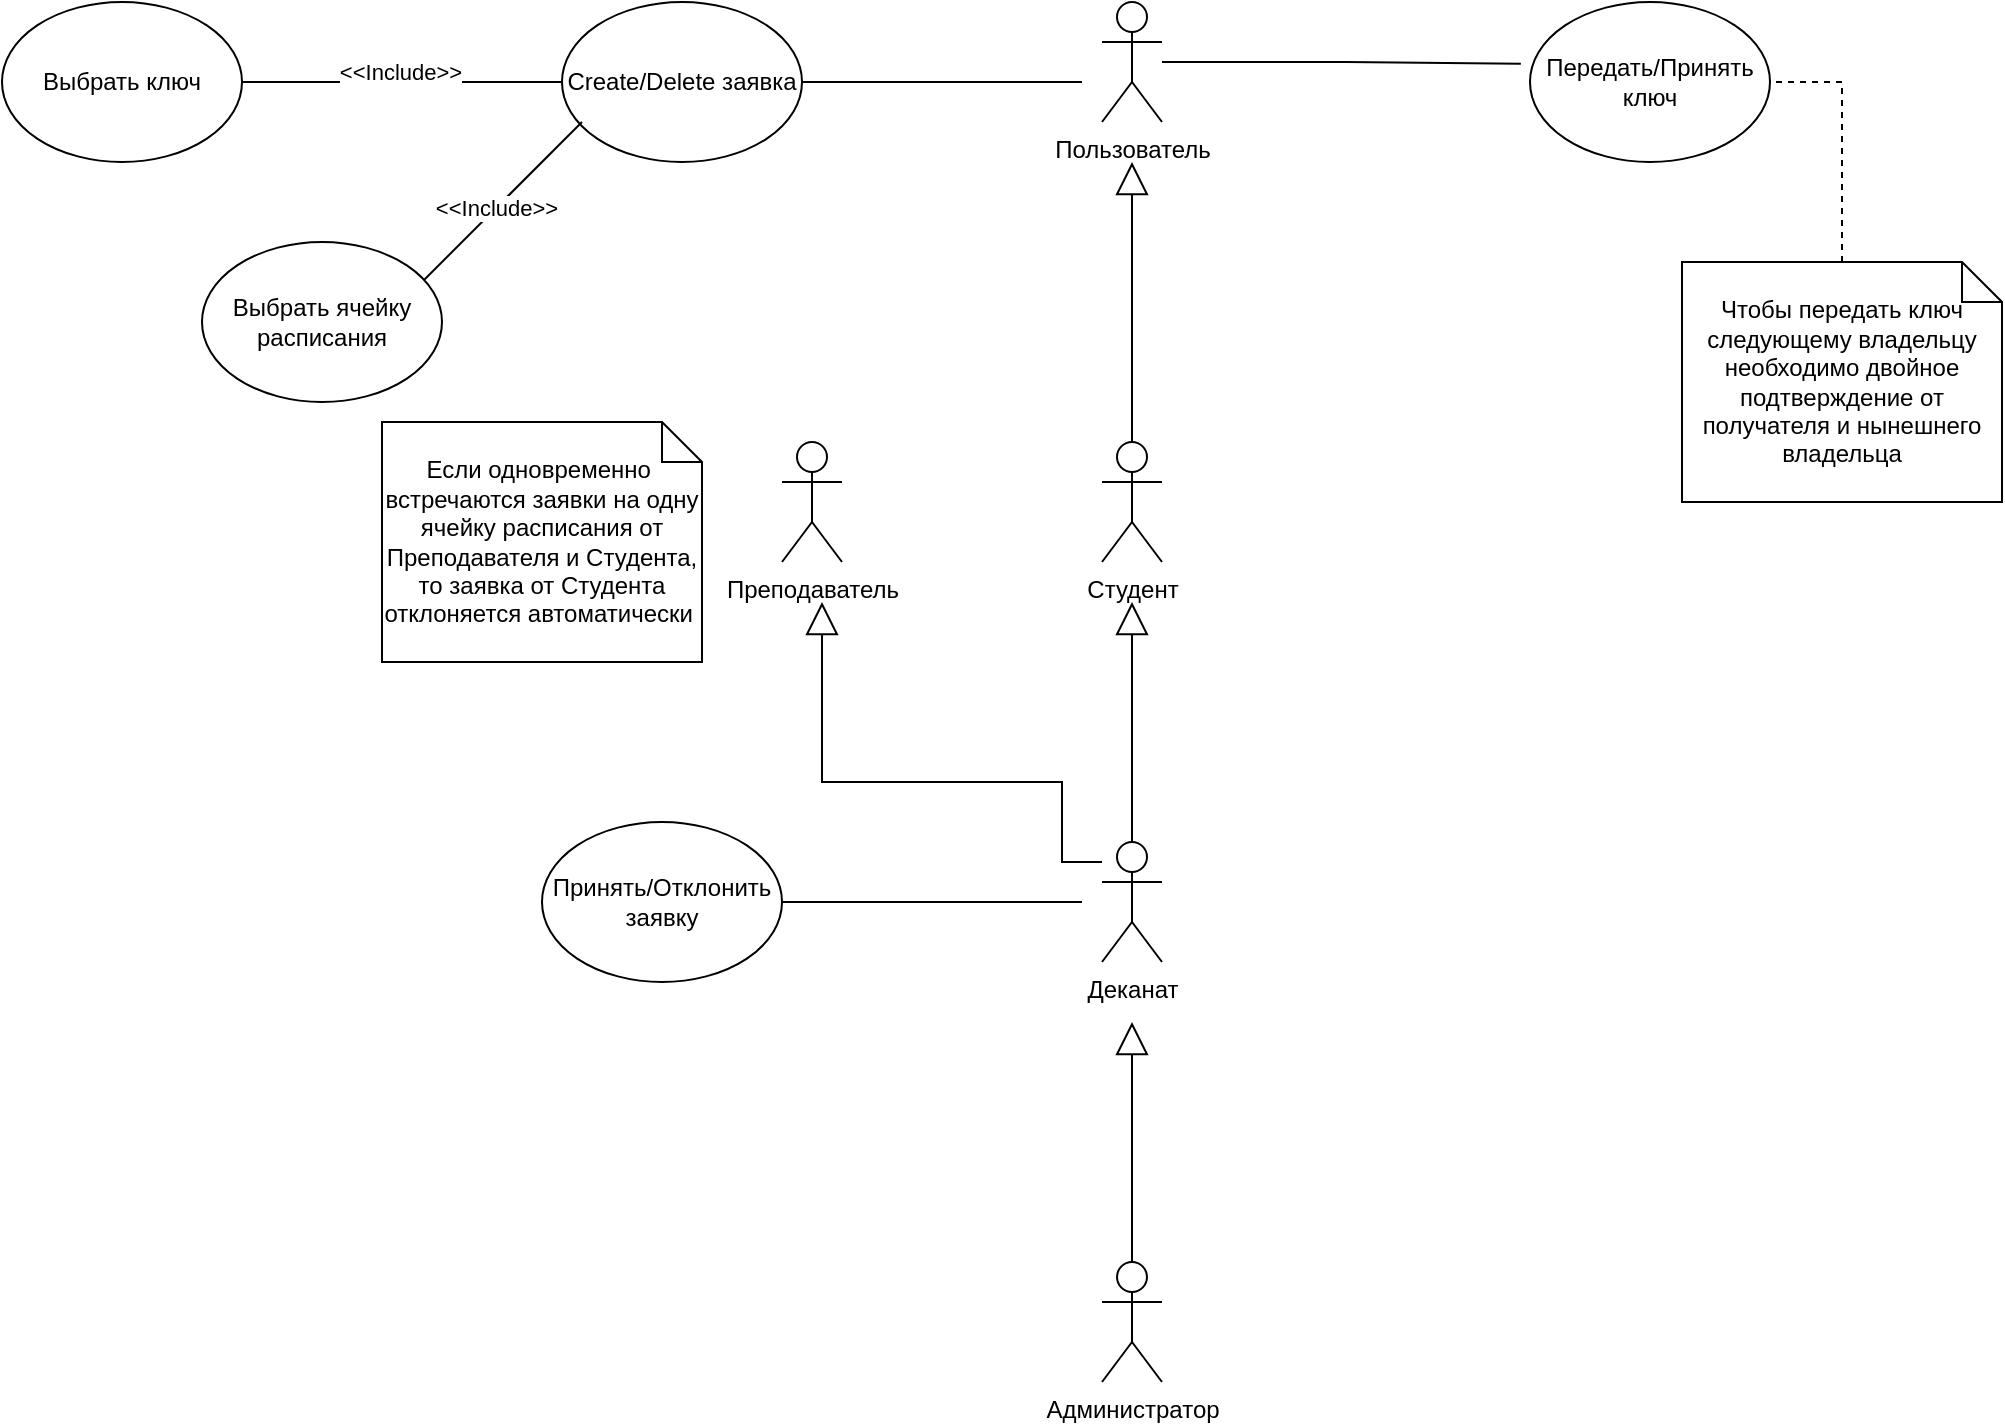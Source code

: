 <mxfile version="23.1.7" type="device">
  <diagram name="Страница — 1" id="h3Zj_za7DZhZ4qoWitme">
    <mxGraphModel dx="2324" dy="866" grid="1" gridSize="10" guides="1" tooltips="1" connect="1" arrows="1" fold="1" page="1" pageScale="1" pageWidth="827" pageHeight="1169" math="0" shadow="0">
      <root>
        <mxCell id="0" />
        <mxCell id="1" parent="0" />
        <mxCell id="FqfnRDdDCg9e_Ic1tB9_-1" value="Пользователь&lt;div&gt;&lt;br/&gt;&lt;/div&gt;" style="shape=umlActor;verticalLabelPosition=bottom;verticalAlign=top;html=1;outlineConnect=0;" vertex="1" parent="1">
          <mxGeometry x="200" y="10" width="30" height="60" as="geometry" />
        </mxCell>
        <mxCell id="FqfnRDdDCg9e_Ic1tB9_-12" style="edgeStyle=orthogonalEdgeStyle;rounded=0;orthogonalLoop=1;jettySize=auto;html=1;endArrow=block;endFill=0;endSize=14;" edge="1" parent="1" source="FqfnRDdDCg9e_Ic1tB9_-2">
          <mxGeometry relative="1" as="geometry">
            <mxPoint x="215" y="520" as="targetPoint" />
          </mxGeometry>
        </mxCell>
        <mxCell id="FqfnRDdDCg9e_Ic1tB9_-2" value="Администратор" style="shape=umlActor;verticalLabelPosition=bottom;verticalAlign=top;html=1;outlineConnect=0;" vertex="1" parent="1">
          <mxGeometry x="200" y="640" width="30" height="60" as="geometry" />
        </mxCell>
        <mxCell id="FqfnRDdDCg9e_Ic1tB9_-11" style="edgeStyle=orthogonalEdgeStyle;rounded=0;orthogonalLoop=1;jettySize=auto;html=1;endArrow=block;endFill=0;endSize=14;" edge="1" parent="1" source="FqfnRDdDCg9e_Ic1tB9_-4">
          <mxGeometry relative="1" as="geometry">
            <mxPoint x="215" y="310" as="targetPoint" />
          </mxGeometry>
        </mxCell>
        <mxCell id="FqfnRDdDCg9e_Ic1tB9_-29" style="edgeStyle=orthogonalEdgeStyle;rounded=0;orthogonalLoop=1;jettySize=auto;html=1;endArrow=block;endFill=0;endSize=14;" edge="1" parent="1" source="FqfnRDdDCg9e_Ic1tB9_-4">
          <mxGeometry relative="1" as="geometry">
            <mxPoint x="60" y="310" as="targetPoint" />
            <Array as="points">
              <mxPoint x="180" y="440" />
              <mxPoint x="180" y="400" />
              <mxPoint x="60" y="400" />
            </Array>
          </mxGeometry>
        </mxCell>
        <mxCell id="FqfnRDdDCg9e_Ic1tB9_-4" value="Деканат" style="shape=umlActor;verticalLabelPosition=bottom;verticalAlign=top;html=1;outlineConnect=0;" vertex="1" parent="1">
          <mxGeometry x="200" y="430" width="30" height="60" as="geometry" />
        </mxCell>
        <mxCell id="FqfnRDdDCg9e_Ic1tB9_-14" style="edgeStyle=orthogonalEdgeStyle;rounded=0;orthogonalLoop=1;jettySize=auto;html=1;endArrow=block;endFill=0;endSize=14;" edge="1" parent="1" source="FqfnRDdDCg9e_Ic1tB9_-13">
          <mxGeometry relative="1" as="geometry">
            <mxPoint x="215" y="90" as="targetPoint" />
          </mxGeometry>
        </mxCell>
        <mxCell id="FqfnRDdDCg9e_Ic1tB9_-13" value="Студент" style="shape=umlActor;verticalLabelPosition=bottom;verticalAlign=top;html=1;outlineConnect=0;" vertex="1" parent="1">
          <mxGeometry x="200" y="230" width="30" height="60" as="geometry" />
        </mxCell>
        <mxCell id="FqfnRDdDCg9e_Ic1tB9_-16" style="edgeStyle=orthogonalEdgeStyle;rounded=0;orthogonalLoop=1;jettySize=auto;html=1;endArrow=none;endFill=0;" edge="1" parent="1" source="FqfnRDdDCg9e_Ic1tB9_-15">
          <mxGeometry relative="1" as="geometry">
            <mxPoint x="190" y="50" as="targetPoint" />
          </mxGeometry>
        </mxCell>
        <mxCell id="FqfnRDdDCg9e_Ic1tB9_-19" style="edgeStyle=orthogonalEdgeStyle;rounded=0;orthogonalLoop=1;jettySize=auto;html=1;endArrow=none;endFill=0;" edge="1" parent="1" source="FqfnRDdDCg9e_Ic1tB9_-15">
          <mxGeometry relative="1" as="geometry">
            <mxPoint x="-230" y="50" as="targetPoint" />
          </mxGeometry>
        </mxCell>
        <mxCell id="FqfnRDdDCg9e_Ic1tB9_-23" value="&amp;lt;&amp;lt;Include&amp;gt;&amp;gt;" style="edgeLabel;html=1;align=center;verticalAlign=middle;resizable=0;points=[];" vertex="1" connectable="0" parent="FqfnRDdDCg9e_Ic1tB9_-19">
          <mxGeometry x="-0.01" y="-6" relative="1" as="geometry">
            <mxPoint x="4" y="-5" as="offset" />
          </mxGeometry>
        </mxCell>
        <mxCell id="FqfnRDdDCg9e_Ic1tB9_-15" value="Create/Delete заявка" style="ellipse;whiteSpace=wrap;html=1;" vertex="1" parent="1">
          <mxGeometry x="-70" y="10" width="120" height="80" as="geometry" />
        </mxCell>
        <mxCell id="FqfnRDdDCg9e_Ic1tB9_-18" style="edgeStyle=orthogonalEdgeStyle;rounded=0;orthogonalLoop=1;jettySize=auto;html=1;endArrow=none;endFill=0;" edge="1" parent="1" source="FqfnRDdDCg9e_Ic1tB9_-17">
          <mxGeometry relative="1" as="geometry">
            <mxPoint x="190" y="460" as="targetPoint" />
          </mxGeometry>
        </mxCell>
        <mxCell id="FqfnRDdDCg9e_Ic1tB9_-17" value="Принять/Отклонить&lt;br&gt;заявку" style="ellipse;whiteSpace=wrap;html=1;" vertex="1" parent="1">
          <mxGeometry x="-80" y="420" width="120" height="80" as="geometry" />
        </mxCell>
        <mxCell id="FqfnRDdDCg9e_Ic1tB9_-20" value="" style="endArrow=none;html=1;rounded=0;" edge="1" parent="1">
          <mxGeometry width="50" height="50" relative="1" as="geometry">
            <mxPoint x="-140" y="150" as="sourcePoint" />
            <mxPoint x="-60" y="70" as="targetPoint" />
          </mxGeometry>
        </mxCell>
        <mxCell id="FqfnRDdDCg9e_Ic1tB9_-24" value="&amp;lt;&amp;lt;Include&amp;gt;&amp;gt;" style="edgeLabel;html=1;align=center;verticalAlign=middle;resizable=0;points=[];" vertex="1" connectable="0" parent="FqfnRDdDCg9e_Ic1tB9_-20">
          <mxGeometry x="-0.075" relative="1" as="geometry">
            <mxPoint as="offset" />
          </mxGeometry>
        </mxCell>
        <mxCell id="FqfnRDdDCg9e_Ic1tB9_-21" value="Выбрать ключ" style="ellipse;whiteSpace=wrap;html=1;" vertex="1" parent="1">
          <mxGeometry x="-350" y="10" width="120" height="80" as="geometry" />
        </mxCell>
        <mxCell id="FqfnRDdDCg9e_Ic1tB9_-22" value="Выбрать ячейку расписания" style="ellipse;whiteSpace=wrap;html=1;" vertex="1" parent="1">
          <mxGeometry x="-250" y="130" width="120" height="80" as="geometry" />
        </mxCell>
        <mxCell id="FqfnRDdDCg9e_Ic1tB9_-26" value="Преподаватель" style="shape=umlActor;verticalLabelPosition=bottom;verticalAlign=top;html=1;outlineConnect=0;" vertex="1" parent="1">
          <mxGeometry x="40" y="230" width="30" height="60" as="geometry" />
        </mxCell>
        <mxCell id="FqfnRDdDCg9e_Ic1tB9_-30" value="Если одновременно&amp;nbsp;&lt;br&gt;встречаются заявки на одну ячейку расписания от Преподавателя и Студента, то заявка от Студента отклоняется автоматически&amp;nbsp;" style="shape=note;size=20;whiteSpace=wrap;html=1;" vertex="1" parent="1">
          <mxGeometry x="-160" y="220" width="160" height="120" as="geometry" />
        </mxCell>
        <mxCell id="FqfnRDdDCg9e_Ic1tB9_-32" value="Передать/Принять ключ" style="ellipse;whiteSpace=wrap;html=1;" vertex="1" parent="1">
          <mxGeometry x="414" y="10" width="120" height="80" as="geometry" />
        </mxCell>
        <mxCell id="FqfnRDdDCg9e_Ic1tB9_-33" style="edgeStyle=orthogonalEdgeStyle;rounded=0;orthogonalLoop=1;jettySize=auto;html=1;entryX=-0.038;entryY=0.386;entryDx=0;entryDy=0;entryPerimeter=0;endArrow=none;endFill=0;" edge="1" parent="1" source="FqfnRDdDCg9e_Ic1tB9_-1" target="FqfnRDdDCg9e_Ic1tB9_-32">
          <mxGeometry relative="1" as="geometry" />
        </mxCell>
        <mxCell id="FqfnRDdDCg9e_Ic1tB9_-35" style="edgeStyle=orthogonalEdgeStyle;rounded=0;orthogonalLoop=1;jettySize=auto;html=1;entryX=1;entryY=0.5;entryDx=0;entryDy=0;endArrow=none;endFill=0;dashed=1;" edge="1" parent="1" source="FqfnRDdDCg9e_Ic1tB9_-34" target="FqfnRDdDCg9e_Ic1tB9_-32">
          <mxGeometry relative="1" as="geometry" />
        </mxCell>
        <mxCell id="FqfnRDdDCg9e_Ic1tB9_-34" value="Чтобы передать ключ следующему владельцу необходимо двойное подтверждение от получателя и нынешнего владельца" style="shape=note;size=20;whiteSpace=wrap;html=1;" vertex="1" parent="1">
          <mxGeometry x="490" y="140" width="160" height="120" as="geometry" />
        </mxCell>
      </root>
    </mxGraphModel>
  </diagram>
</mxfile>
